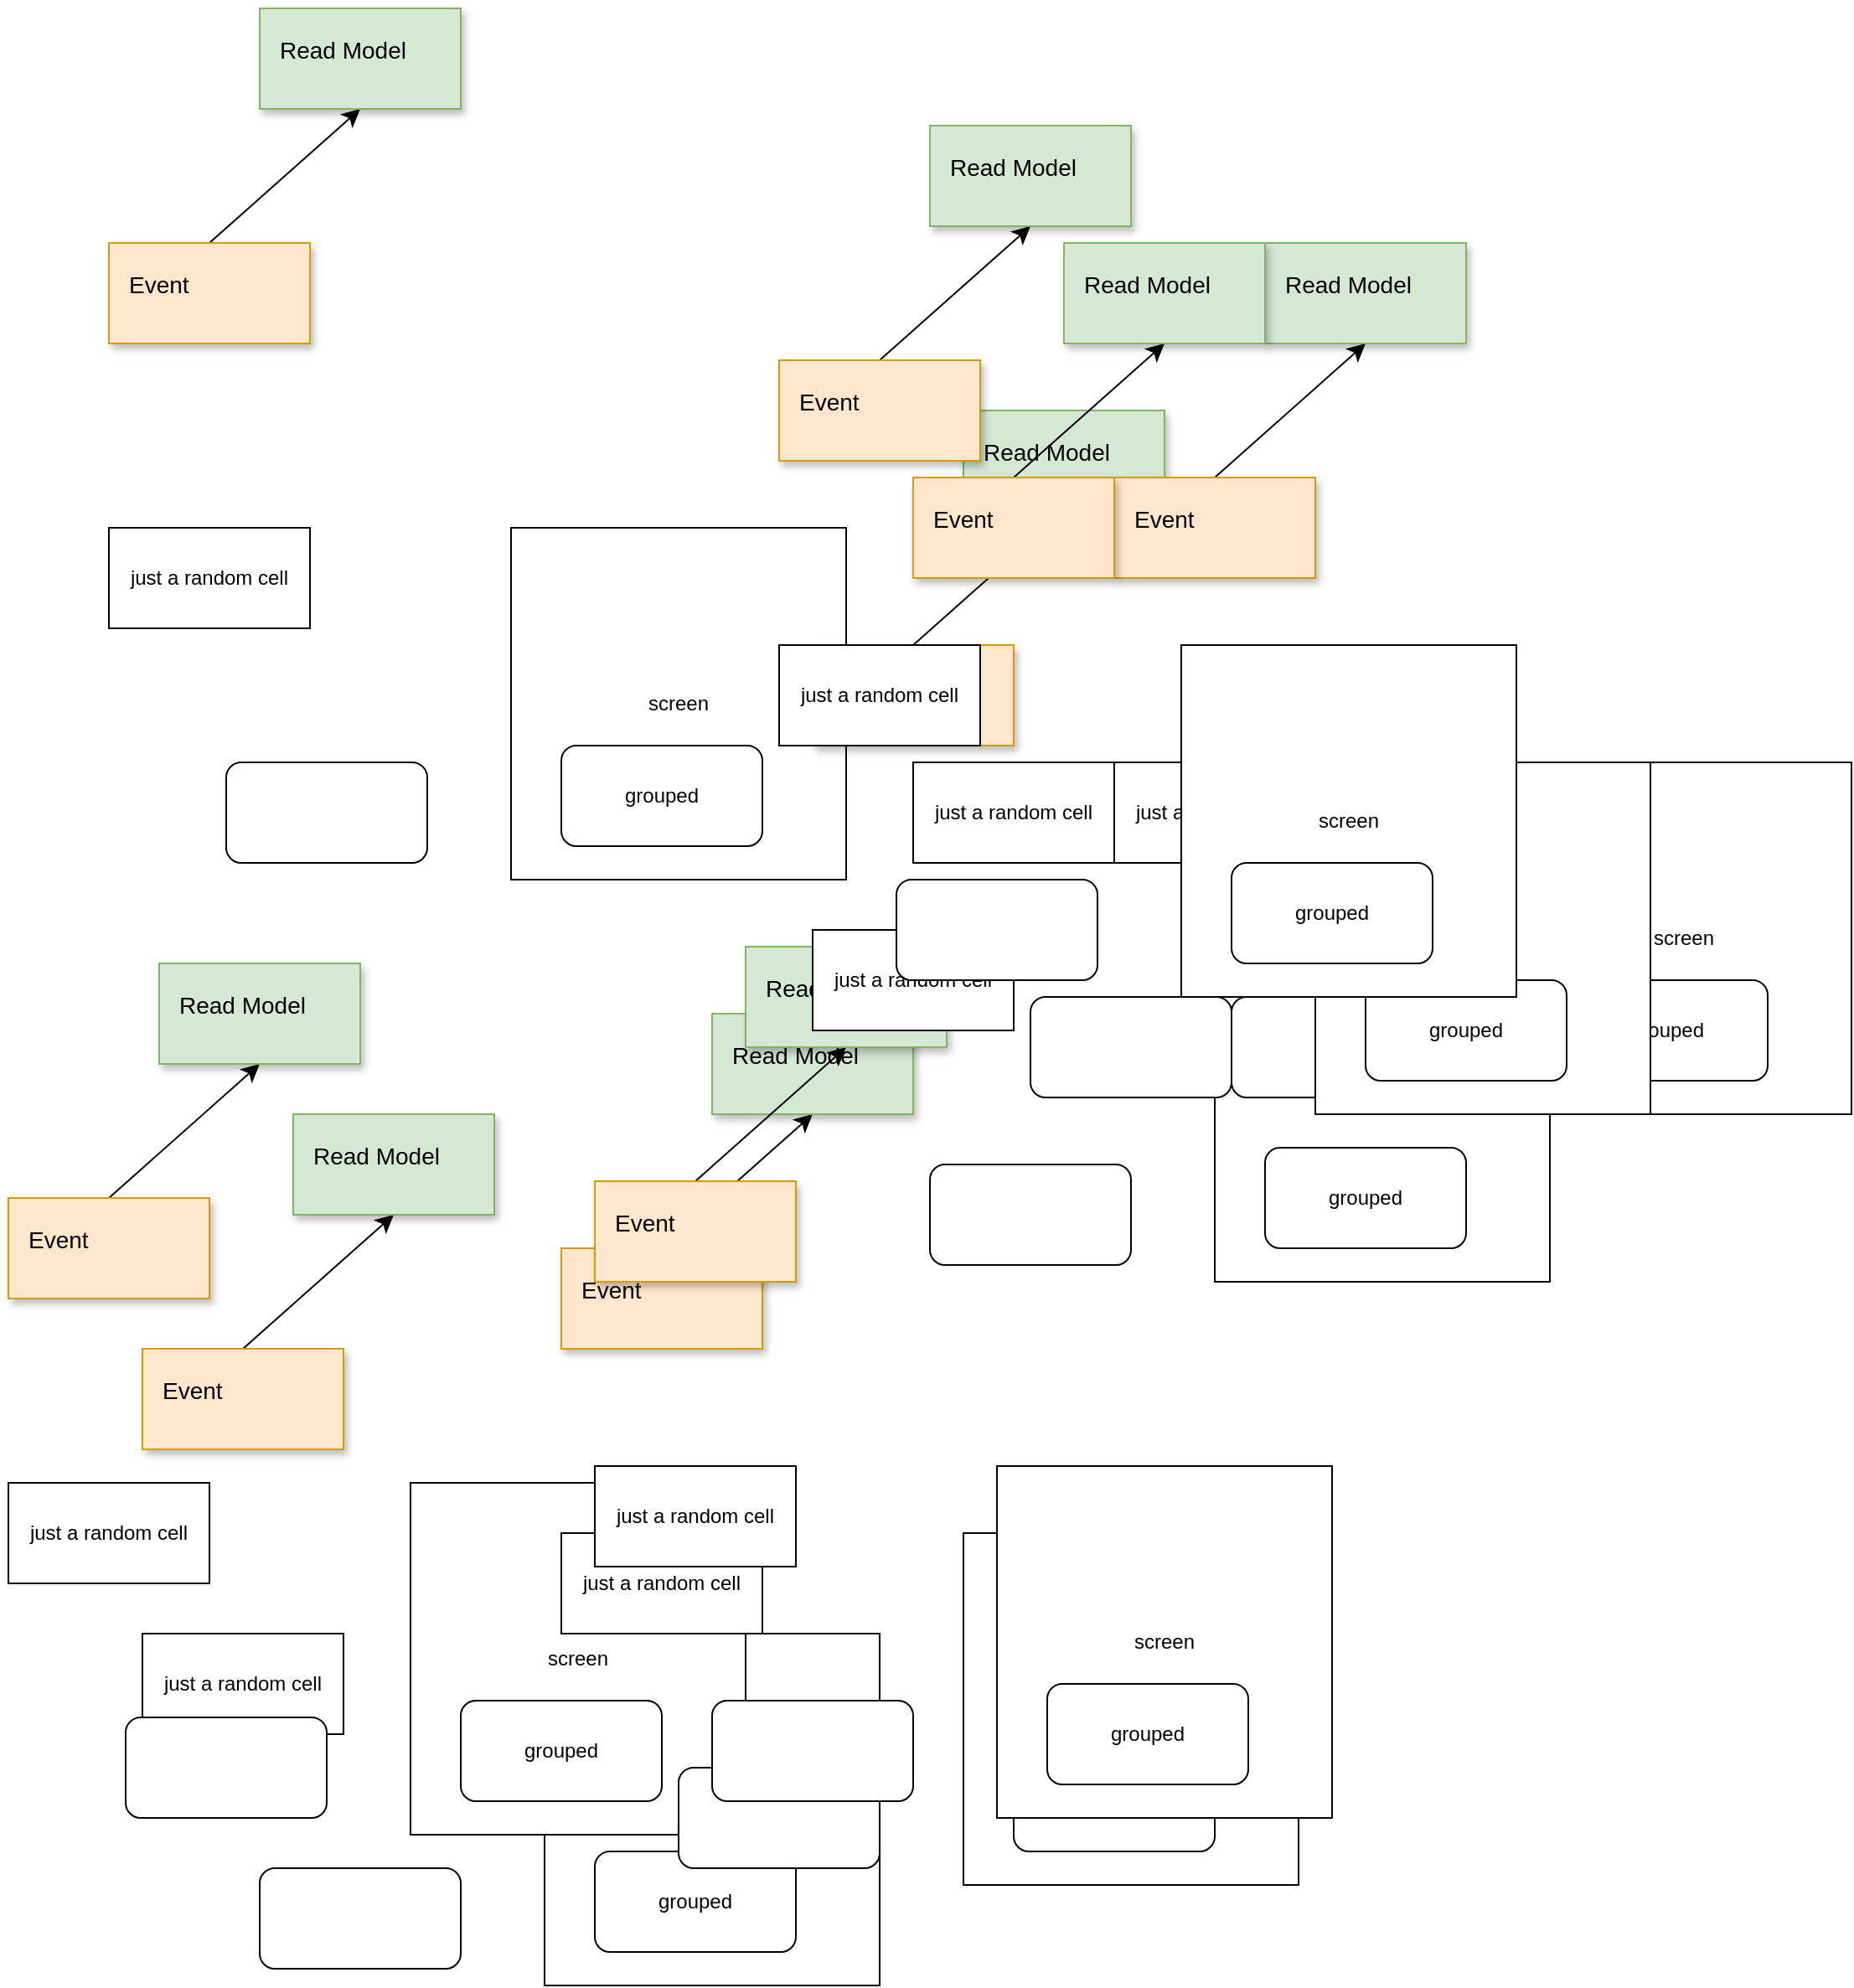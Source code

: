 <mxfile version="28.0.7">
  <diagram name="Page-1" id="rPFGJohscfR1SG4RHnPy">
    <mxGraphModel dx="459" dy="1234" grid="1" gridSize="10" guides="1" tooltips="1" connect="1" arrows="1" fold="1" page="1" pageScale="1" pageWidth="850" pageHeight="1100" math="0" shadow="0">
      <root>
        <mxCell id="0" />
        <mxCell id="1" parent="0" />
        <mxCell id="pdpOTL679hkNU_mNc2SI-1" value="" style="rounded=1;whiteSpace=wrap;html=1;" parent="1" vertex="1">
          <mxGeometry x="190" y="600" width="120" height="60" as="geometry" />
        </mxCell>
        <mxCell id="8FDpH_LfkdH5C49cx6Q--1" parent="0" />
        <mxCell id="8FDpH_LfkdH5C49cx6Q--2" value="just a random cell" style="rounded=0;whiteSpace=wrap;html=1;" parent="8FDpH_LfkdH5C49cx6Q--1" vertex="1">
          <mxGeometry x="120" y="460" width="120" height="60" as="geometry" />
        </mxCell>
        <mxCell id="8FDpH_LfkdH5C49cx6Q--3" value="" style="group" parent="8FDpH_LfkdH5C49cx6Q--1" vertex="1" connectable="0">
          <mxGeometry x="360" y="460" width="200" height="210" as="geometry" />
        </mxCell>
        <mxCell id="8FDpH_LfkdH5C49cx6Q--4" value="screen" style="rounded=0;whiteSpace=wrap;html=1;" parent="8FDpH_LfkdH5C49cx6Q--3" vertex="1">
          <mxGeometry width="200" height="210" as="geometry" />
        </mxCell>
        <mxCell id="8FDpH_LfkdH5C49cx6Q--5" value="grouped" style="rounded=1;whiteSpace=wrap;html=1;" parent="8FDpH_LfkdH5C49cx6Q--3" vertex="1">
          <mxGeometry x="30" y="130" width="120" height="60" as="geometry" />
        </mxCell>
        <mxCell id="8FDpH_LfkdH5C49cx6Q--6" value="layer 1" parent="0" />
        <mxCell id="8FDpH_LfkdH5C49cx6Q--7" style="edgeStyle=none;curved=1;rounded=0;orthogonalLoop=1;jettySize=auto;html=1;exitX=0.5;exitY=0;exitDx=0;exitDy=0;entryX=0.5;entryY=1;entryDx=0;entryDy=0;fontSize=12;startSize=8;endSize=8;" parent="8FDpH_LfkdH5C49cx6Q--6" source="8FDpH_LfkdH5C49cx6Q--8" target="8FDpH_LfkdH5C49cx6Q--9" edge="1">
          <mxGeometry relative="1" as="geometry" />
        </mxCell>
        <object label="Event" em_entity_type="event" id="8FDpH_LfkdH5C49cx6Q--8">
          <mxCell style="rounded=0;whiteSpace=wrap;html=1;fillColor=#ffe6cc;strokeColor=#d79b00;shadow=1;fontSize=14;verticalAlign=top;align=left;spacingLeft=10;spacingRight=10;spacingTop=10;spacingBottom=10;" parent="8FDpH_LfkdH5C49cx6Q--6" vertex="1">
            <mxGeometry x="120" y="290" width="120" height="60" as="geometry" />
          </mxCell>
        </object>
        <object label="Read Model" em_entity_type="readmodel" id="8FDpH_LfkdH5C49cx6Q--9">
          <mxCell style="rounded=0;whiteSpace=wrap;html=1;fillColor=#d5e8d4;strokeColor=#82b366;shadow=1;fontSize=14;spacingTop=10;spacingLeft=10;spacingBottom=10;spacingRight=10;align=left;verticalAlign=top;" parent="8FDpH_LfkdH5C49cx6Q--6" vertex="1">
            <mxGeometry x="210" y="150" width="120" height="60" as="geometry" />
          </mxCell>
        </object>
        <mxCell id="ma4Dmwb0QbVlS-JKVhOZ-1" value="Untitled Layer" parent="0" />
        <mxCell id="ma4Dmwb0QbVlS-JKVhOZ-2" value="" style="rounded=1;whiteSpace=wrap;html=1;" parent="ma4Dmwb0QbVlS-JKVhOZ-1" vertex="1">
          <mxGeometry x="210" y="1260" width="120" height="60" as="geometry" />
        </mxCell>
        <mxCell id="ma4Dmwb0QbVlS-JKVhOZ-3" value="just a random cell" style="rounded=0;whiteSpace=wrap;html=1;" parent="ma4Dmwb0QbVlS-JKVhOZ-1" vertex="1">
          <mxGeometry x="140" y="1120" width="120" height="60" as="geometry" />
        </mxCell>
        <mxCell id="ma4Dmwb0QbVlS-JKVhOZ-4" value="" style="group" parent="ma4Dmwb0QbVlS-JKVhOZ-1" vertex="1" connectable="0">
          <mxGeometry x="380" y="1120" width="200" height="210" as="geometry" />
        </mxCell>
        <mxCell id="ma4Dmwb0QbVlS-JKVhOZ-5" value="screen" style="rounded=0;whiteSpace=wrap;html=1;" parent="ma4Dmwb0QbVlS-JKVhOZ-4" vertex="1">
          <mxGeometry width="200" height="210" as="geometry" />
        </mxCell>
        <mxCell id="ma4Dmwb0QbVlS-JKVhOZ-6" value="grouped" style="rounded=1;whiteSpace=wrap;html=1;" parent="ma4Dmwb0QbVlS-JKVhOZ-4" vertex="1">
          <mxGeometry x="30" y="130" width="120" height="60" as="geometry" />
        </mxCell>
        <mxCell id="ma4Dmwb0QbVlS-JKVhOZ-7" style="edgeStyle=none;curved=1;rounded=0;orthogonalLoop=1;jettySize=auto;html=1;exitX=0.5;exitY=0;exitDx=0;exitDy=0;entryX=0.5;entryY=1;entryDx=0;entryDy=0;fontSize=12;startSize=8;endSize=8;" parent="ma4Dmwb0QbVlS-JKVhOZ-1" source="ma4Dmwb0QbVlS-JKVhOZ-8" target="ma4Dmwb0QbVlS-JKVhOZ-9" edge="1">
          <mxGeometry relative="1" as="geometry" />
        </mxCell>
        <object label="Event" em_entity_type="event" id="ma4Dmwb0QbVlS-JKVhOZ-8">
          <mxCell style="rounded=0;whiteSpace=wrap;html=1;fillColor=#ffe6cc;strokeColor=#d79b00;shadow=1;fontSize=14;verticalAlign=top;align=left;spacingLeft=10;spacingRight=10;spacingTop=10;spacingBottom=10;" parent="ma4Dmwb0QbVlS-JKVhOZ-1" vertex="1">
            <mxGeometry x="140" y="950" width="120" height="60" as="geometry" />
          </mxCell>
        </object>
        <object label="Read Model" em_entity_type="readmodel" id="ma4Dmwb0QbVlS-JKVhOZ-9">
          <mxCell style="rounded=0;whiteSpace=wrap;html=1;fillColor=#d5e8d4;strokeColor=#82b366;shadow=1;fontSize=14;spacingTop=10;spacingLeft=10;spacingBottom=10;spacingRight=10;align=left;verticalAlign=top;" parent="ma4Dmwb0QbVlS-JKVhOZ-1" vertex="1">
            <mxGeometry x="230" y="810" width="120" height="60" as="geometry" />
          </mxCell>
        </object>
        <mxCell id="ma4Dmwb0QbVlS-JKVhOZ-10" value="" style="rounded=1;whiteSpace=wrap;html=1;" parent="ma4Dmwb0QbVlS-JKVhOZ-1" vertex="1">
          <mxGeometry x="130" y="1170" width="120" height="60" as="geometry" />
        </mxCell>
        <mxCell id="ma4Dmwb0QbVlS-JKVhOZ-11" value="just a random cell" style="rounded=0;whiteSpace=wrap;html=1;" parent="ma4Dmwb0QbVlS-JKVhOZ-1" vertex="1">
          <mxGeometry x="60" y="1030" width="120" height="60" as="geometry" />
        </mxCell>
        <mxCell id="ma4Dmwb0QbVlS-JKVhOZ-12" value="" style="group" parent="ma4Dmwb0QbVlS-JKVhOZ-1" vertex="1" connectable="0">
          <mxGeometry x="300" y="1030" width="200" height="210" as="geometry" />
        </mxCell>
        <mxCell id="ma4Dmwb0QbVlS-JKVhOZ-13" value="screen" style="rounded=0;whiteSpace=wrap;html=1;" parent="ma4Dmwb0QbVlS-JKVhOZ-12" vertex="1">
          <mxGeometry width="200" height="210" as="geometry" />
        </mxCell>
        <mxCell id="ma4Dmwb0QbVlS-JKVhOZ-14" value="grouped" style="rounded=1;whiteSpace=wrap;html=1;" parent="ma4Dmwb0QbVlS-JKVhOZ-12" vertex="1">
          <mxGeometry x="30" y="130" width="120" height="60" as="geometry" />
        </mxCell>
        <mxCell id="ma4Dmwb0QbVlS-JKVhOZ-15" style="edgeStyle=none;curved=1;rounded=0;orthogonalLoop=1;jettySize=auto;html=1;exitX=0.5;exitY=0;exitDx=0;exitDy=0;entryX=0.5;entryY=1;entryDx=0;entryDy=0;fontSize=12;startSize=8;endSize=8;" parent="ma4Dmwb0QbVlS-JKVhOZ-1" source="ma4Dmwb0QbVlS-JKVhOZ-16" target="ma4Dmwb0QbVlS-JKVhOZ-17" edge="1">
          <mxGeometry relative="1" as="geometry" />
        </mxCell>
        <object label="Event" em_entity_type="event" id="ma4Dmwb0QbVlS-JKVhOZ-16">
          <mxCell style="rounded=0;whiteSpace=wrap;html=1;fillColor=#ffe6cc;strokeColor=#d79b00;shadow=1;fontSize=14;verticalAlign=top;align=left;spacingLeft=10;spacingRight=10;spacingTop=10;spacingBottom=10;" parent="ma4Dmwb0QbVlS-JKVhOZ-1" vertex="1">
            <mxGeometry x="60" y="860" width="120" height="60" as="geometry" />
          </mxCell>
        </object>
        <object label="Read Model" em_entity_type="readmodel" id="ma4Dmwb0QbVlS-JKVhOZ-17">
          <mxCell style="rounded=0;whiteSpace=wrap;html=1;fillColor=#d5e8d4;strokeColor=#82b366;shadow=1;fontSize=14;spacingTop=10;spacingLeft=10;spacingBottom=10;spacingRight=10;align=left;verticalAlign=top;" parent="ma4Dmwb0QbVlS-JKVhOZ-1" vertex="1">
            <mxGeometry x="150" y="720" width="120" height="60" as="geometry" />
          </mxCell>
        </object>
        <mxCell id="ma4Dmwb0QbVlS-JKVhOZ-18" value="" style="rounded=1;whiteSpace=wrap;html=1;" parent="ma4Dmwb0QbVlS-JKVhOZ-1" vertex="1">
          <mxGeometry x="460" y="1200" width="120" height="60" as="geometry" />
        </mxCell>
        <mxCell id="ma4Dmwb0QbVlS-JKVhOZ-19" value="just a random cell" style="rounded=0;whiteSpace=wrap;html=1;" parent="ma4Dmwb0QbVlS-JKVhOZ-1" vertex="1">
          <mxGeometry x="390" y="1060" width="120" height="60" as="geometry" />
        </mxCell>
        <mxCell id="ma4Dmwb0QbVlS-JKVhOZ-20" value="" style="group" parent="ma4Dmwb0QbVlS-JKVhOZ-1" vertex="1" connectable="0">
          <mxGeometry x="630" y="1060" width="200" height="210" as="geometry" />
        </mxCell>
        <mxCell id="ma4Dmwb0QbVlS-JKVhOZ-21" value="screen" style="rounded=0;whiteSpace=wrap;html=1;" parent="ma4Dmwb0QbVlS-JKVhOZ-20" vertex="1">
          <mxGeometry width="200" height="210" as="geometry" />
        </mxCell>
        <mxCell id="ma4Dmwb0QbVlS-JKVhOZ-22" value="grouped" style="rounded=1;whiteSpace=wrap;html=1;" parent="ma4Dmwb0QbVlS-JKVhOZ-20" vertex="1">
          <mxGeometry x="30" y="130" width="120" height="60" as="geometry" />
        </mxCell>
        <mxCell id="ma4Dmwb0QbVlS-JKVhOZ-23" style="edgeStyle=none;curved=1;rounded=0;orthogonalLoop=1;jettySize=auto;html=1;exitX=0.5;exitY=0;exitDx=0;exitDy=0;entryX=0.5;entryY=1;entryDx=0;entryDy=0;fontSize=12;startSize=8;endSize=8;" parent="ma4Dmwb0QbVlS-JKVhOZ-1" source="ma4Dmwb0QbVlS-JKVhOZ-24" target="ma4Dmwb0QbVlS-JKVhOZ-25" edge="1">
          <mxGeometry relative="1" as="geometry" />
        </mxCell>
        <object label="Event" em_entity_type="event" id="ma4Dmwb0QbVlS-JKVhOZ-24">
          <mxCell style="rounded=0;whiteSpace=wrap;html=1;fillColor=#ffe6cc;strokeColor=#d79b00;shadow=1;fontSize=14;verticalAlign=top;align=left;spacingLeft=10;spacingRight=10;spacingTop=10;spacingBottom=10;" parent="ma4Dmwb0QbVlS-JKVhOZ-1" vertex="1">
            <mxGeometry x="390" y="890" width="120" height="60" as="geometry" />
          </mxCell>
        </object>
        <object label="Read Model" em_entity_type="readmodel" id="ma4Dmwb0QbVlS-JKVhOZ-25">
          <mxCell style="rounded=0;whiteSpace=wrap;html=1;fillColor=#d5e8d4;strokeColor=#82b366;shadow=1;fontSize=14;spacingTop=10;spacingLeft=10;spacingBottom=10;spacingRight=10;align=left;verticalAlign=top;" parent="ma4Dmwb0QbVlS-JKVhOZ-1" vertex="1">
            <mxGeometry x="480" y="750" width="120" height="60" as="geometry" />
          </mxCell>
        </object>
        <mxCell id="ma4Dmwb0QbVlS-JKVhOZ-26" value="" style="rounded=1;whiteSpace=wrap;html=1;" parent="ma4Dmwb0QbVlS-JKVhOZ-1" vertex="1">
          <mxGeometry x="480" y="1160" width="120" height="60" as="geometry" />
        </mxCell>
        <mxCell id="ma4Dmwb0QbVlS-JKVhOZ-27" value="just a random cell" style="rounded=0;whiteSpace=wrap;html=1;" parent="ma4Dmwb0QbVlS-JKVhOZ-1" vertex="1">
          <mxGeometry x="410" y="1020" width="120" height="60" as="geometry" />
        </mxCell>
        <mxCell id="ma4Dmwb0QbVlS-JKVhOZ-28" value="" style="group" parent="ma4Dmwb0QbVlS-JKVhOZ-1" vertex="1" connectable="0">
          <mxGeometry x="650" y="1020" width="200" height="210" as="geometry" />
        </mxCell>
        <mxCell id="ma4Dmwb0QbVlS-JKVhOZ-29" value="screen" style="rounded=0;whiteSpace=wrap;html=1;" parent="ma4Dmwb0QbVlS-JKVhOZ-28" vertex="1">
          <mxGeometry width="200" height="210" as="geometry" />
        </mxCell>
        <mxCell id="ma4Dmwb0QbVlS-JKVhOZ-30" value="grouped" style="rounded=1;whiteSpace=wrap;html=1;" parent="ma4Dmwb0QbVlS-JKVhOZ-28" vertex="1">
          <mxGeometry x="30" y="130" width="120" height="60" as="geometry" />
        </mxCell>
        <mxCell id="ma4Dmwb0QbVlS-JKVhOZ-31" style="edgeStyle=none;curved=1;rounded=0;orthogonalLoop=1;jettySize=auto;html=1;exitX=0.5;exitY=0;exitDx=0;exitDy=0;entryX=0.5;entryY=1;entryDx=0;entryDy=0;fontSize=12;startSize=8;endSize=8;" parent="ma4Dmwb0QbVlS-JKVhOZ-1" source="ma4Dmwb0QbVlS-JKVhOZ-32" target="ma4Dmwb0QbVlS-JKVhOZ-33" edge="1">
          <mxGeometry relative="1" as="geometry" />
        </mxCell>
        <object label="Event" em_entity_type="event" id="ma4Dmwb0QbVlS-JKVhOZ-32">
          <mxCell style="rounded=0;whiteSpace=wrap;html=1;fillColor=#ffe6cc;strokeColor=#d79b00;shadow=1;fontSize=14;verticalAlign=top;align=left;spacingLeft=10;spacingRight=10;spacingTop=10;spacingBottom=10;" parent="ma4Dmwb0QbVlS-JKVhOZ-1" vertex="1">
            <mxGeometry x="410" y="850" width="120" height="60" as="geometry" />
          </mxCell>
        </object>
        <object label="Read Model" em_entity_type="readmodel" id="ma4Dmwb0QbVlS-JKVhOZ-33">
          <mxCell style="rounded=0;whiteSpace=wrap;html=1;fillColor=#d5e8d4;strokeColor=#82b366;shadow=1;fontSize=14;spacingTop=10;spacingLeft=10;spacingBottom=10;spacingRight=10;align=left;verticalAlign=top;" parent="ma4Dmwb0QbVlS-JKVhOZ-1" vertex="1">
            <mxGeometry x="500" y="710" width="120" height="60" as="geometry" />
          </mxCell>
        </object>
        <mxCell id="ma4Dmwb0QbVlS-JKVhOZ-34" value="" style="rounded=1;whiteSpace=wrap;html=1;" parent="ma4Dmwb0QbVlS-JKVhOZ-1" vertex="1">
          <mxGeometry x="610" y="840" width="120" height="60" as="geometry" />
        </mxCell>
        <mxCell id="ma4Dmwb0QbVlS-JKVhOZ-35" value="just a random cell" style="rounded=0;whiteSpace=wrap;html=1;" parent="ma4Dmwb0QbVlS-JKVhOZ-1" vertex="1">
          <mxGeometry x="540" y="700" width="120" height="60" as="geometry" />
        </mxCell>
        <mxCell id="ma4Dmwb0QbVlS-JKVhOZ-36" value="" style="group" parent="ma4Dmwb0QbVlS-JKVhOZ-1" vertex="1" connectable="0">
          <mxGeometry x="780" y="700" width="200" height="210" as="geometry" />
        </mxCell>
        <mxCell id="ma4Dmwb0QbVlS-JKVhOZ-37" value="screen" style="rounded=0;whiteSpace=wrap;html=1;" parent="ma4Dmwb0QbVlS-JKVhOZ-36" vertex="1">
          <mxGeometry width="200" height="210" as="geometry" />
        </mxCell>
        <mxCell id="ma4Dmwb0QbVlS-JKVhOZ-38" value="grouped" style="rounded=1;whiteSpace=wrap;html=1;" parent="ma4Dmwb0QbVlS-JKVhOZ-36" vertex="1">
          <mxGeometry x="30" y="130" width="120" height="60" as="geometry" />
        </mxCell>
        <mxCell id="ma4Dmwb0QbVlS-JKVhOZ-39" style="edgeStyle=none;curved=1;rounded=0;orthogonalLoop=1;jettySize=auto;html=1;exitX=0.5;exitY=0;exitDx=0;exitDy=0;entryX=0.5;entryY=1;entryDx=0;entryDy=0;fontSize=12;startSize=8;endSize=8;" parent="ma4Dmwb0QbVlS-JKVhOZ-1" source="ma4Dmwb0QbVlS-JKVhOZ-40" target="ma4Dmwb0QbVlS-JKVhOZ-41" edge="1">
          <mxGeometry relative="1" as="geometry" />
        </mxCell>
        <object label="Event" em_entity_type="event" id="ma4Dmwb0QbVlS-JKVhOZ-40">
          <mxCell style="rounded=0;whiteSpace=wrap;html=1;fillColor=#ffe6cc;strokeColor=#d79b00;shadow=1;fontSize=14;verticalAlign=top;align=left;spacingLeft=10;spacingRight=10;spacingTop=10;spacingBottom=10;" parent="ma4Dmwb0QbVlS-JKVhOZ-1" vertex="1">
            <mxGeometry x="540" y="530" width="120" height="60" as="geometry" />
          </mxCell>
        </object>
        <object label="Read Model" em_entity_type="readmodel" id="ma4Dmwb0QbVlS-JKVhOZ-41">
          <mxCell style="rounded=0;whiteSpace=wrap;html=1;fillColor=#d5e8d4;strokeColor=#82b366;shadow=1;fontSize=14;spacingTop=10;spacingLeft=10;spacingBottom=10;spacingRight=10;align=left;verticalAlign=top;" parent="ma4Dmwb0QbVlS-JKVhOZ-1" vertex="1">
            <mxGeometry x="630" y="390" width="120" height="60" as="geometry" />
          </mxCell>
        </object>
        <mxCell id="ma4Dmwb0QbVlS-JKVhOZ-42" value="" style="rounded=1;whiteSpace=wrap;html=1;" parent="ma4Dmwb0QbVlS-JKVhOZ-1" vertex="1">
          <mxGeometry x="790" y="740" width="120" height="60" as="geometry" />
        </mxCell>
        <mxCell id="ma4Dmwb0QbVlS-JKVhOZ-43" value="just a random cell" style="rounded=0;whiteSpace=wrap;html=1;" parent="ma4Dmwb0QbVlS-JKVhOZ-1" vertex="1">
          <mxGeometry x="720" y="600" width="120" height="60" as="geometry" />
        </mxCell>
        <mxCell id="ma4Dmwb0QbVlS-JKVhOZ-44" value="" style="group" parent="ma4Dmwb0QbVlS-JKVhOZ-1" vertex="1" connectable="0">
          <mxGeometry x="960" y="600" width="200" height="210" as="geometry" />
        </mxCell>
        <mxCell id="ma4Dmwb0QbVlS-JKVhOZ-45" value="screen" style="rounded=0;whiteSpace=wrap;html=1;" parent="ma4Dmwb0QbVlS-JKVhOZ-44" vertex="1">
          <mxGeometry width="200" height="210" as="geometry" />
        </mxCell>
        <mxCell id="ma4Dmwb0QbVlS-JKVhOZ-46" value="grouped" style="rounded=1;whiteSpace=wrap;html=1;" parent="ma4Dmwb0QbVlS-JKVhOZ-44" vertex="1">
          <mxGeometry x="30" y="130" width="120" height="60" as="geometry" />
        </mxCell>
        <mxCell id="ma4Dmwb0QbVlS-JKVhOZ-47" style="edgeStyle=none;curved=1;rounded=0;orthogonalLoop=1;jettySize=auto;html=1;exitX=0.5;exitY=0;exitDx=0;exitDy=0;entryX=0.5;entryY=1;entryDx=0;entryDy=0;fontSize=12;startSize=8;endSize=8;" parent="ma4Dmwb0QbVlS-JKVhOZ-1" source="ma4Dmwb0QbVlS-JKVhOZ-48" target="ma4Dmwb0QbVlS-JKVhOZ-49" edge="1">
          <mxGeometry relative="1" as="geometry" />
        </mxCell>
        <object label="Event" em_entity_type="event" id="ma4Dmwb0QbVlS-JKVhOZ-48">
          <mxCell style="rounded=0;whiteSpace=wrap;html=1;fillColor=#ffe6cc;strokeColor=#d79b00;shadow=1;fontSize=14;verticalAlign=top;align=left;spacingLeft=10;spacingRight=10;spacingTop=10;spacingBottom=10;" parent="ma4Dmwb0QbVlS-JKVhOZ-1" vertex="1">
            <mxGeometry x="720" y="430" width="120" height="60" as="geometry" />
          </mxCell>
        </object>
        <object label="Read Model" em_entity_type="readmodel" id="ma4Dmwb0QbVlS-JKVhOZ-49">
          <mxCell style="rounded=0;whiteSpace=wrap;html=1;fillColor=#d5e8d4;strokeColor=#82b366;shadow=1;fontSize=14;spacingTop=10;spacingLeft=10;spacingBottom=10;spacingRight=10;align=left;verticalAlign=top;" parent="ma4Dmwb0QbVlS-JKVhOZ-1" vertex="1">
            <mxGeometry x="810" y="290" width="120" height="60" as="geometry" />
          </mxCell>
        </object>
        <mxCell id="ma4Dmwb0QbVlS-JKVhOZ-50" value="" style="rounded=1;whiteSpace=wrap;html=1;" parent="ma4Dmwb0QbVlS-JKVhOZ-1" vertex="1">
          <mxGeometry x="670" y="740" width="120" height="60" as="geometry" />
        </mxCell>
        <mxCell id="ma4Dmwb0QbVlS-JKVhOZ-51" value="just a random cell" style="rounded=0;whiteSpace=wrap;html=1;" parent="ma4Dmwb0QbVlS-JKVhOZ-1" vertex="1">
          <mxGeometry x="600" y="600" width="120" height="60" as="geometry" />
        </mxCell>
        <mxCell id="ma4Dmwb0QbVlS-JKVhOZ-52" value="" style="group" parent="ma4Dmwb0QbVlS-JKVhOZ-1" vertex="1" connectable="0">
          <mxGeometry x="840" y="600" width="200" height="210" as="geometry" />
        </mxCell>
        <mxCell id="ma4Dmwb0QbVlS-JKVhOZ-53" value="screen" style="rounded=0;whiteSpace=wrap;html=1;" parent="ma4Dmwb0QbVlS-JKVhOZ-52" vertex="1">
          <mxGeometry width="200" height="210" as="geometry" />
        </mxCell>
        <mxCell id="ma4Dmwb0QbVlS-JKVhOZ-54" value="grouped" style="rounded=1;whiteSpace=wrap;html=1;" parent="ma4Dmwb0QbVlS-JKVhOZ-52" vertex="1">
          <mxGeometry x="30" y="130" width="120" height="60" as="geometry" />
        </mxCell>
        <mxCell id="ma4Dmwb0QbVlS-JKVhOZ-55" style="edgeStyle=none;curved=1;rounded=0;orthogonalLoop=1;jettySize=auto;html=1;exitX=0.5;exitY=0;exitDx=0;exitDy=0;entryX=0.5;entryY=1;entryDx=0;entryDy=0;fontSize=12;startSize=8;endSize=8;" parent="ma4Dmwb0QbVlS-JKVhOZ-1" source="ma4Dmwb0QbVlS-JKVhOZ-56" target="ma4Dmwb0QbVlS-JKVhOZ-57" edge="1">
          <mxGeometry relative="1" as="geometry" />
        </mxCell>
        <object label="Event" em_entity_type="event" id="ma4Dmwb0QbVlS-JKVhOZ-56">
          <mxCell style="rounded=0;whiteSpace=wrap;html=1;fillColor=#ffe6cc;strokeColor=#d79b00;shadow=1;fontSize=14;verticalAlign=top;align=left;spacingLeft=10;spacingRight=10;spacingTop=10;spacingBottom=10;" parent="ma4Dmwb0QbVlS-JKVhOZ-1" vertex="1">
            <mxGeometry x="600" y="430" width="120" height="60" as="geometry" />
          </mxCell>
        </object>
        <object label="Read Model" em_entity_type="readmodel" id="ma4Dmwb0QbVlS-JKVhOZ-57">
          <mxCell style="rounded=0;whiteSpace=wrap;html=1;fillColor=#d5e8d4;strokeColor=#82b366;shadow=1;fontSize=14;spacingTop=10;spacingLeft=10;spacingBottom=10;spacingRight=10;align=left;verticalAlign=top;" parent="ma4Dmwb0QbVlS-JKVhOZ-1" vertex="1">
            <mxGeometry x="690" y="290" width="120" height="60" as="geometry" />
          </mxCell>
        </object>
        <mxCell id="ma4Dmwb0QbVlS-JKVhOZ-58" value="" style="rounded=1;whiteSpace=wrap;html=1;" parent="ma4Dmwb0QbVlS-JKVhOZ-1" vertex="1">
          <mxGeometry x="590" y="670" width="120" height="60" as="geometry" />
        </mxCell>
        <mxCell id="ma4Dmwb0QbVlS-JKVhOZ-59" value="just a random cell" style="rounded=0;whiteSpace=wrap;html=1;" parent="ma4Dmwb0QbVlS-JKVhOZ-1" vertex="1">
          <mxGeometry x="520" y="530" width="120" height="60" as="geometry" />
        </mxCell>
        <mxCell id="ma4Dmwb0QbVlS-JKVhOZ-60" value="" style="group" parent="ma4Dmwb0QbVlS-JKVhOZ-1" vertex="1" connectable="0">
          <mxGeometry x="760" y="530" width="200" height="210" as="geometry" />
        </mxCell>
        <mxCell id="ma4Dmwb0QbVlS-JKVhOZ-61" value="screen" style="rounded=0;whiteSpace=wrap;html=1;" parent="ma4Dmwb0QbVlS-JKVhOZ-60" vertex="1">
          <mxGeometry width="200" height="210" as="geometry" />
        </mxCell>
        <mxCell id="ma4Dmwb0QbVlS-JKVhOZ-62" value="grouped" style="rounded=1;whiteSpace=wrap;html=1;" parent="ma4Dmwb0QbVlS-JKVhOZ-60" vertex="1">
          <mxGeometry x="30" y="130" width="120" height="60" as="geometry" />
        </mxCell>
        <mxCell id="ma4Dmwb0QbVlS-JKVhOZ-63" style="edgeStyle=none;curved=1;rounded=0;orthogonalLoop=1;jettySize=auto;html=1;exitX=0.5;exitY=0;exitDx=0;exitDy=0;entryX=0.5;entryY=1;entryDx=0;entryDy=0;fontSize=12;startSize=8;endSize=8;" parent="ma4Dmwb0QbVlS-JKVhOZ-1" source="ma4Dmwb0QbVlS-JKVhOZ-64" target="ma4Dmwb0QbVlS-JKVhOZ-65" edge="1">
          <mxGeometry relative="1" as="geometry" />
        </mxCell>
        <object label="Event" em_entity_type="event" id="ma4Dmwb0QbVlS-JKVhOZ-64">
          <mxCell style="rounded=0;whiteSpace=wrap;html=1;fillColor=#ffe6cc;strokeColor=#d79b00;shadow=1;fontSize=14;verticalAlign=top;align=left;spacingLeft=10;spacingRight=10;spacingTop=10;spacingBottom=10;" parent="ma4Dmwb0QbVlS-JKVhOZ-1" vertex="1">
            <mxGeometry x="520" y="360" width="120" height="60" as="geometry" />
          </mxCell>
        </object>
        <object label="Read Model" em_entity_type="readmodel" id="ma4Dmwb0QbVlS-JKVhOZ-65">
          <mxCell style="rounded=0;whiteSpace=wrap;html=1;fillColor=#d5e8d4;strokeColor=#82b366;shadow=1;fontSize=14;spacingTop=10;spacingLeft=10;spacingBottom=10;spacingRight=10;align=left;verticalAlign=top;" parent="ma4Dmwb0QbVlS-JKVhOZ-1" vertex="1">
            <mxGeometry x="610" y="220" width="120" height="60" as="geometry" />
          </mxCell>
        </object>
      </root>
    </mxGraphModel>
  </diagram>
</mxfile>
